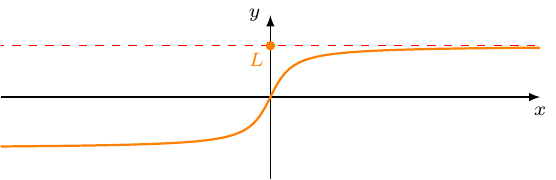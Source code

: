 \documentclass[crop]{standalone}
\usepackage[dvipsnames]{xcolor}
\usepackage{tikz}
\usepackage{pgfplots}
\pgfplotsset{compat=1.18}
\begin{document}
  \begin{tikzpicture}
    \begin{axis}[%
      axis x line=center,axis y line=center,
      unit vector ratio={1.5 1},
      xlabel={$x$},ylabel={$y$},
      xlabel style={below,font=\scriptsize},
      ylabel style={left,font=\scriptsize},
      xmin=-5.5,xmax=5.5,
      xtick=\empty,
      xticklabel style={font=\tiny},
      ymin=-2.5,ymax=2.5,
      ytick=\empty,
      yticklabel style={font=\tiny,xshift=0.3em},
      axis line style={-latex},
      declare function={
        f(\x) = rad(atan(3*\x));
      }
    ]%
      \addplot[mark=none,color=orange,thick,samples=1000,domain=-6:6] {f(x)};
      \draw[dashed,red] (-10,pi/2) -- (10,pi/2);
      \addplot[mark=*,mark size=1.5pt,color=orange] coordinates {(0,pi/2)} node[xshift=-0.5em,yshift=-0.5em] {\scriptsize$L$};
    \end{axis}
  \end{tikzpicture}%
\end{document}